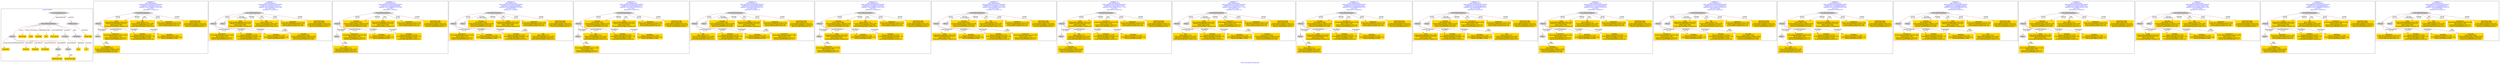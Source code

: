 digraph n0 {
fontcolor="blue"
remincross="true"
label="s26-s-san-francisco-moma.json"
subgraph cluster_0 {
label="1-correct model"
n2[style="filled",color="white",fillcolor="lightgray",label="CulturalHeritageObject1"];
n3[style="filled",color="white",fillcolor="lightgray",label="Person1"];
n4[shape="plaintext",style="filled",fillcolor="gold",label="dimensions"];
n5[shape="plaintext",style="filled",fillcolor="gold",label="credit"];
n6[shape="plaintext",style="filled",fillcolor="gold",label="copyright"];
n7[shape="plaintext",style="filled",fillcolor="gold",label="title"];
n8[shape="plaintext",style="filled",fillcolor="gold",label="accession-id"];
n9[style="filled",color="white",fillcolor="lightgray",label="Concept1"];
n10[style="filled",color="white",fillcolor="lightgray",label="Document1"];
n11[shape="plaintext",style="filled",fillcolor="gold",label="nationality"];
n12[shape="plaintext",style="filled",fillcolor="gold",label="birthYear"];
n13[shape="plaintext",style="filled",fillcolor="gold",label="deathYear"];
n14[shape="plaintext",style="filled",fillcolor="gold",label="artistName"];
n15[style="filled",color="white",fillcolor="lightgray",label="Place1"];
n16[style="filled",color="white",fillcolor="lightgray",label="Place2"];
n17[shape="plaintext",style="filled",fillcolor="gold",label="birthPlaceLabel"];
n18[shape="plaintext",style="filled",fillcolor="gold",label="deathPlaceLabel"];
n19[style="filled",color="white",fillcolor="lightgray",label="EuropeanaAggregation1"];
n20[style="filled",color="white",fillcolor="lightgray",label="WebResource1"];
n21[shape="plaintext",style="filled",fillcolor="gold",label="image-URL"];
n22[shape="plaintext",style="filled",fillcolor="gold",label="type"];
n23[shape="plaintext",style="filled",fillcolor="gold",label="url"];
}
subgraph cluster_1 {
label="candidate 0\nlink coherence:0.8\nnode coherence:0.8181818181818182\nconfidence:0.3902035321547111\nmapping score:0.5069617834455098\ncost:208.0\n-precision:0.5-recall:0.24"
n25[style="filled",color="white",fillcolor="lightgray",label="CulturalHeritageObject1"];
n26[style="filled",color="white",fillcolor="lightgray",label="Person1"];
n27[style="filled",color="white",fillcolor="lightgray",label="Place1"];
n28[shape="plaintext",style="filled",fillcolor="gold",label="credit\n[CulturalHeritageObject,title,0.592]\n[Person,nameOfThePerson,0.314]\n[Place,label,0.094]\n[CulturalHeritageObject,medium,0.0]"];
n29[shape="plaintext",style="filled",fillcolor="gold",label="copyright\n[Place,label,0.869]\n[CulturalHeritageObject,medium,0.054]\n[CulturalHeritageObject,title,0.041]\n[Person,nameOfThePerson,0.036]"];
n30[shape="plaintext",style="filled",fillcolor="gold",label="accession-id\n[CulturalHeritageObject,extent,0.385]\n[Place,label,0.378]\n[CulturalHeritageObject,title,0.12]\n[Person,nameOfThePerson,0.117]"];
n31[shape="plaintext",style="filled",fillcolor="gold",label="title\n[Place,label,0.511]\n[CulturalHeritageObject,title,0.436]\n[Person,nameOfThePerson,0.042]\n[CulturalHeritageObject,extent,0.011]"];
n32[shape="plaintext",style="filled",fillcolor="gold",label="birthYear\n[Person,dateOfDeath,0.676]\n[CulturalHeritageObject,created,0.176]\n[Person,dateOfBirth,0.148]\n[CulturalHeritageObject,extent,0.0]"];
n33[shape="plaintext",style="filled",fillcolor="gold",label="deathYear\n[Person,dateOfDeath,0.769]\n[CulturalHeritageObject,created,0.135]\n[Person,dateOfBirth,0.095]"];
n34[shape="plaintext",style="filled",fillcolor="gold",label="dimensions\n[CulturalHeritageObject,extent,0.781]\n[Person,nameOfThePerson,0.219]\n[CulturalHeritageObject,title,0.0]"];
n35[shape="plaintext",style="filled",fillcolor="gold",label="deathPlaceLabel\n[Place,label,0.98]\n[CulturalHeritageObject,title,0.02]\n[CulturalHeritageObject,created,0.0]\n[Person,nameOfThePerson,0.0]"];
}
subgraph cluster_2 {
label="candidate 1\nlink coherence:0.8\nnode coherence:0.8181818181818182\nconfidence:0.3902035321547111\nmapping score:0.5069617834455098\ncost:208.010002\n-precision:0.5-recall:0.24"
n37[style="filled",color="white",fillcolor="lightgray",label="CulturalHeritageObject1"];
n38[style="filled",color="white",fillcolor="lightgray",label="Person1"];
n39[style="filled",color="white",fillcolor="lightgray",label="Place1"];
n40[shape="plaintext",style="filled",fillcolor="gold",label="credit\n[CulturalHeritageObject,title,0.592]\n[Person,nameOfThePerson,0.314]\n[Place,label,0.094]\n[CulturalHeritageObject,medium,0.0]"];
n41[shape="plaintext",style="filled",fillcolor="gold",label="copyright\n[Place,label,0.869]\n[CulturalHeritageObject,medium,0.054]\n[CulturalHeritageObject,title,0.041]\n[Person,nameOfThePerson,0.036]"];
n42[shape="plaintext",style="filled",fillcolor="gold",label="accession-id\n[CulturalHeritageObject,extent,0.385]\n[Place,label,0.378]\n[CulturalHeritageObject,title,0.12]\n[Person,nameOfThePerson,0.117]"];
n43[shape="plaintext",style="filled",fillcolor="gold",label="title\n[Place,label,0.511]\n[CulturalHeritageObject,title,0.436]\n[Person,nameOfThePerson,0.042]\n[CulturalHeritageObject,extent,0.011]"];
n44[shape="plaintext",style="filled",fillcolor="gold",label="birthYear\n[Person,dateOfDeath,0.676]\n[CulturalHeritageObject,created,0.176]\n[Person,dateOfBirth,0.148]\n[CulturalHeritageObject,extent,0.0]"];
n45[shape="plaintext",style="filled",fillcolor="gold",label="deathYear\n[Person,dateOfDeath,0.769]\n[CulturalHeritageObject,created,0.135]\n[Person,dateOfBirth,0.095]"];
n46[shape="plaintext",style="filled",fillcolor="gold",label="dimensions\n[CulturalHeritageObject,extent,0.781]\n[Person,nameOfThePerson,0.219]\n[CulturalHeritageObject,title,0.0]"];
n47[shape="plaintext",style="filled",fillcolor="gold",label="deathPlaceLabel\n[Place,label,0.98]\n[CulturalHeritageObject,title,0.02]\n[CulturalHeritageObject,created,0.0]\n[Person,nameOfThePerson,0.0]"];
}
subgraph cluster_3 {
label="candidate 10\nlink coherence:0.8\nnode coherence:0.8181818181818182\nconfidence:0.353287610820483\nmapping score:0.4946564763341004\ncost:208.0\n-precision:0.2-recall:0.1"
n49[style="filled",color="white",fillcolor="lightgray",label="CulturalHeritageObject1"];
n50[style="filled",color="white",fillcolor="lightgray",label="Person1"];
n51[style="filled",color="white",fillcolor="lightgray",label="Place1"];
n52[shape="plaintext",style="filled",fillcolor="gold",label="title\n[Place,label,0.511]\n[CulturalHeritageObject,title,0.436]\n[Person,nameOfThePerson,0.042]\n[CulturalHeritageObject,extent,0.011]"];
n53[shape="plaintext",style="filled",fillcolor="gold",label="copyright\n[Place,label,0.869]\n[CulturalHeritageObject,medium,0.054]\n[CulturalHeritageObject,title,0.041]\n[Person,nameOfThePerson,0.036]"];
n54[shape="plaintext",style="filled",fillcolor="gold",label="accession-id\n[CulturalHeritageObject,extent,0.385]\n[Place,label,0.378]\n[CulturalHeritageObject,title,0.12]\n[Person,nameOfThePerson,0.117]"];
n55[shape="plaintext",style="filled",fillcolor="gold",label="credit\n[CulturalHeritageObject,title,0.592]\n[Person,nameOfThePerson,0.314]\n[Place,label,0.094]\n[CulturalHeritageObject,medium,0.0]"];
n56[shape="plaintext",style="filled",fillcolor="gold",label="deathYear\n[Person,dateOfDeath,0.769]\n[CulturalHeritageObject,created,0.135]\n[Person,dateOfBirth,0.095]"];
n57[shape="plaintext",style="filled",fillcolor="gold",label="birthYear\n[Person,dateOfDeath,0.676]\n[CulturalHeritageObject,created,0.176]\n[Person,dateOfBirth,0.148]\n[CulturalHeritageObject,extent,0.0]"];
n58[shape="plaintext",style="filled",fillcolor="gold",label="dimensions\n[CulturalHeritageObject,extent,0.781]\n[Person,nameOfThePerson,0.219]\n[CulturalHeritageObject,title,0.0]"];
n59[shape="plaintext",style="filled",fillcolor="gold",label="deathPlaceLabel\n[Place,label,0.98]\n[CulturalHeritageObject,title,0.02]\n[CulturalHeritageObject,created,0.0]\n[Person,nameOfThePerson,0.0]"];
}
subgraph cluster_4 {
label="candidate 11\nlink coherence:0.8\nnode coherence:0.8181818181818182\nconfidence:0.353287610820483\nmapping score:0.4946564763341004\ncost:208.010002\n-precision:0.2-recall:0.1"
n61[style="filled",color="white",fillcolor="lightgray",label="CulturalHeritageObject1"];
n62[style="filled",color="white",fillcolor="lightgray",label="Person1"];
n63[style="filled",color="white",fillcolor="lightgray",label="Place1"];
n64[shape="plaintext",style="filled",fillcolor="gold",label="title\n[Place,label,0.511]\n[CulturalHeritageObject,title,0.436]\n[Person,nameOfThePerson,0.042]\n[CulturalHeritageObject,extent,0.011]"];
n65[shape="plaintext",style="filled",fillcolor="gold",label="copyright\n[Place,label,0.869]\n[CulturalHeritageObject,medium,0.054]\n[CulturalHeritageObject,title,0.041]\n[Person,nameOfThePerson,0.036]"];
n66[shape="plaintext",style="filled",fillcolor="gold",label="accession-id\n[CulturalHeritageObject,extent,0.385]\n[Place,label,0.378]\n[CulturalHeritageObject,title,0.12]\n[Person,nameOfThePerson,0.117]"];
n67[shape="plaintext",style="filled",fillcolor="gold",label="credit\n[CulturalHeritageObject,title,0.592]\n[Person,nameOfThePerson,0.314]\n[Place,label,0.094]\n[CulturalHeritageObject,medium,0.0]"];
n68[shape="plaintext",style="filled",fillcolor="gold",label="deathYear\n[Person,dateOfDeath,0.769]\n[CulturalHeritageObject,created,0.135]\n[Person,dateOfBirth,0.095]"];
n69[shape="plaintext",style="filled",fillcolor="gold",label="birthYear\n[Person,dateOfDeath,0.676]\n[CulturalHeritageObject,created,0.176]\n[Person,dateOfBirth,0.148]\n[CulturalHeritageObject,extent,0.0]"];
n70[shape="plaintext",style="filled",fillcolor="gold",label="dimensions\n[CulturalHeritageObject,extent,0.781]\n[Person,nameOfThePerson,0.219]\n[CulturalHeritageObject,title,0.0]"];
n71[shape="plaintext",style="filled",fillcolor="gold",label="deathPlaceLabel\n[Place,label,0.98]\n[CulturalHeritageObject,title,0.02]\n[CulturalHeritageObject,created,0.0]\n[Person,nameOfThePerson,0.0]"];
}
subgraph cluster_5 {
label="candidate 12\nlink coherence:0.8\nnode coherence:0.8181818181818182\nconfidence:0.3457067600747829\nmapping score:0.4921295260855337\ncost:208.0\n-precision:0.4-recall:0.19"
n73[style="filled",color="white",fillcolor="lightgray",label="CulturalHeritageObject1"];
n74[style="filled",color="white",fillcolor="lightgray",label="Person1"];
n75[style="filled",color="white",fillcolor="lightgray",label="Place1"];
n76[shape="plaintext",style="filled",fillcolor="gold",label="title\n[Place,label,0.511]\n[CulturalHeritageObject,title,0.436]\n[Person,nameOfThePerson,0.042]\n[CulturalHeritageObject,extent,0.011]"];
n77[shape="plaintext",style="filled",fillcolor="gold",label="copyright\n[Place,label,0.869]\n[CulturalHeritageObject,medium,0.054]\n[CulturalHeritageObject,title,0.041]\n[Person,nameOfThePerson,0.036]"];
n78[shape="plaintext",style="filled",fillcolor="gold",label="accession-id\n[CulturalHeritageObject,extent,0.385]\n[Place,label,0.378]\n[CulturalHeritageObject,title,0.12]\n[Person,nameOfThePerson,0.117]"];
n79[shape="plaintext",style="filled",fillcolor="gold",label="credit\n[CulturalHeritageObject,title,0.592]\n[Person,nameOfThePerson,0.314]\n[Place,label,0.094]\n[CulturalHeritageObject,medium,0.0]"];
n80[shape="plaintext",style="filled",fillcolor="gold",label="birthYear\n[Person,dateOfDeath,0.676]\n[CulturalHeritageObject,created,0.176]\n[Person,dateOfBirth,0.148]\n[CulturalHeritageObject,extent,0.0]"];
n81[shape="plaintext",style="filled",fillcolor="gold",label="deathYear\n[Person,dateOfDeath,0.769]\n[CulturalHeritageObject,created,0.135]\n[Person,dateOfBirth,0.095]"];
n82[shape="plaintext",style="filled",fillcolor="gold",label="dimensions\n[CulturalHeritageObject,extent,0.781]\n[Person,nameOfThePerson,0.219]\n[CulturalHeritageObject,title,0.0]"];
n83[shape="plaintext",style="filled",fillcolor="gold",label="deathPlaceLabel\n[Place,label,0.98]\n[CulturalHeritageObject,title,0.02]\n[CulturalHeritageObject,created,0.0]\n[Person,nameOfThePerson,0.0]"];
}
subgraph cluster_6 {
label="candidate 13\nlink coherence:0.8\nnode coherence:0.8181818181818182\nconfidence:0.3457067600747829\nmapping score:0.4921295260855337\ncost:208.010002\n-precision:0.4-recall:0.19"
n85[style="filled",color="white",fillcolor="lightgray",label="CulturalHeritageObject1"];
n86[style="filled",color="white",fillcolor="lightgray",label="Person1"];
n87[style="filled",color="white",fillcolor="lightgray",label="Place1"];
n88[shape="plaintext",style="filled",fillcolor="gold",label="title\n[Place,label,0.511]\n[CulturalHeritageObject,title,0.436]\n[Person,nameOfThePerson,0.042]\n[CulturalHeritageObject,extent,0.011]"];
n89[shape="plaintext",style="filled",fillcolor="gold",label="copyright\n[Place,label,0.869]\n[CulturalHeritageObject,medium,0.054]\n[CulturalHeritageObject,title,0.041]\n[Person,nameOfThePerson,0.036]"];
n90[shape="plaintext",style="filled",fillcolor="gold",label="accession-id\n[CulturalHeritageObject,extent,0.385]\n[Place,label,0.378]\n[CulturalHeritageObject,title,0.12]\n[Person,nameOfThePerson,0.117]"];
n91[shape="plaintext",style="filled",fillcolor="gold",label="credit\n[CulturalHeritageObject,title,0.592]\n[Person,nameOfThePerson,0.314]\n[Place,label,0.094]\n[CulturalHeritageObject,medium,0.0]"];
n92[shape="plaintext",style="filled",fillcolor="gold",label="birthYear\n[Person,dateOfDeath,0.676]\n[CulturalHeritageObject,created,0.176]\n[Person,dateOfBirth,0.148]\n[CulturalHeritageObject,extent,0.0]"];
n93[shape="plaintext",style="filled",fillcolor="gold",label="deathYear\n[Person,dateOfDeath,0.769]\n[CulturalHeritageObject,created,0.135]\n[Person,dateOfBirth,0.095]"];
n94[shape="plaintext",style="filled",fillcolor="gold",label="dimensions\n[CulturalHeritageObject,extent,0.781]\n[Person,nameOfThePerson,0.219]\n[CulturalHeritageObject,title,0.0]"];
n95[shape="plaintext",style="filled",fillcolor="gold",label="deathPlaceLabel\n[Place,label,0.98]\n[CulturalHeritageObject,title,0.02]\n[CulturalHeritageObject,created,0.0]\n[Person,nameOfThePerson,0.0]"];
}
subgraph cluster_7 {
label="candidate 14\nlink coherence:0.8\nnode coherence:0.8181818181818182\nconfidence:0.34185995111475453\nmapping score:0.4908472564321909\ncost:208.0\n-precision:0.3-recall:0.14"
n97[style="filled",color="white",fillcolor="lightgray",label="CulturalHeritageObject1"];
n98[style="filled",color="white",fillcolor="lightgray",label="Person1"];
n99[style="filled",color="white",fillcolor="lightgray",label="Place1"];
n100[shape="plaintext",style="filled",fillcolor="gold",label="credit\n[CulturalHeritageObject,title,0.592]\n[Person,nameOfThePerson,0.314]\n[Place,label,0.094]\n[CulturalHeritageObject,medium,0.0]"];
n101[shape="plaintext",style="filled",fillcolor="gold",label="copyright\n[Place,label,0.869]\n[CulturalHeritageObject,medium,0.054]\n[CulturalHeritageObject,title,0.041]\n[Person,nameOfThePerson,0.036]"];
n102[shape="plaintext",style="filled",fillcolor="gold",label="accession-id\n[CulturalHeritageObject,extent,0.385]\n[Place,label,0.378]\n[CulturalHeritageObject,title,0.12]\n[Person,nameOfThePerson,0.117]"];
n103[shape="plaintext",style="filled",fillcolor="gold",label="title\n[Place,label,0.511]\n[CulturalHeritageObject,title,0.436]\n[Person,nameOfThePerson,0.042]\n[CulturalHeritageObject,extent,0.011]"];
n104[shape="plaintext",style="filled",fillcolor="gold",label="deathYear\n[Person,dateOfDeath,0.769]\n[CulturalHeritageObject,created,0.135]\n[Person,dateOfBirth,0.095]"];
n105[shape="plaintext",style="filled",fillcolor="gold",label="birthYear\n[Person,dateOfDeath,0.676]\n[CulturalHeritageObject,created,0.176]\n[Person,dateOfBirth,0.148]\n[CulturalHeritageObject,extent,0.0]"];
n106[shape="plaintext",style="filled",fillcolor="gold",label="dimensions\n[CulturalHeritageObject,extent,0.781]\n[Person,nameOfThePerson,0.219]\n[CulturalHeritageObject,title,0.0]"];
n107[shape="plaintext",style="filled",fillcolor="gold",label="deathPlaceLabel\n[Place,label,0.98]\n[CulturalHeritageObject,title,0.02]\n[CulturalHeritageObject,created,0.0]\n[Person,nameOfThePerson,0.0]"];
}
subgraph cluster_8 {
label="candidate 15\nlink coherence:0.8\nnode coherence:0.8181818181818182\nconfidence:0.34185995111475453\nmapping score:0.4908472564321909\ncost:208.010002\n-precision:0.3-recall:0.14"
n109[style="filled",color="white",fillcolor="lightgray",label="CulturalHeritageObject1"];
n110[style="filled",color="white",fillcolor="lightgray",label="Person1"];
n111[style="filled",color="white",fillcolor="lightgray",label="Place1"];
n112[shape="plaintext",style="filled",fillcolor="gold",label="credit\n[CulturalHeritageObject,title,0.592]\n[Person,nameOfThePerson,0.314]\n[Place,label,0.094]\n[CulturalHeritageObject,medium,0.0]"];
n113[shape="plaintext",style="filled",fillcolor="gold",label="copyright\n[Place,label,0.869]\n[CulturalHeritageObject,medium,0.054]\n[CulturalHeritageObject,title,0.041]\n[Person,nameOfThePerson,0.036]"];
n114[shape="plaintext",style="filled",fillcolor="gold",label="accession-id\n[CulturalHeritageObject,extent,0.385]\n[Place,label,0.378]\n[CulturalHeritageObject,title,0.12]\n[Person,nameOfThePerson,0.117]"];
n115[shape="plaintext",style="filled",fillcolor="gold",label="title\n[Place,label,0.511]\n[CulturalHeritageObject,title,0.436]\n[Person,nameOfThePerson,0.042]\n[CulturalHeritageObject,extent,0.011]"];
n116[shape="plaintext",style="filled",fillcolor="gold",label="deathYear\n[Person,dateOfDeath,0.769]\n[CulturalHeritageObject,created,0.135]\n[Person,dateOfBirth,0.095]"];
n117[shape="plaintext",style="filled",fillcolor="gold",label="birthYear\n[Person,dateOfDeath,0.676]\n[CulturalHeritageObject,created,0.176]\n[Person,dateOfBirth,0.148]\n[CulturalHeritageObject,extent,0.0]"];
n118[shape="plaintext",style="filled",fillcolor="gold",label="dimensions\n[CulturalHeritageObject,extent,0.781]\n[Person,nameOfThePerson,0.219]\n[CulturalHeritageObject,title,0.0]"];
n119[shape="plaintext",style="filled",fillcolor="gold",label="deathPlaceLabel\n[Place,label,0.98]\n[CulturalHeritageObject,title,0.02]\n[CulturalHeritageObject,created,0.0]\n[Person,nameOfThePerson,0.0]"];
}
subgraph cluster_9 {
label="candidate 16\nlink coherence:0.8\nnode coherence:0.8181818181818182\nconfidence:0.3413423661713291\nmapping score:0.4906747281177158\ncost:208.0\n-precision:0.4-recall:0.19"
n121[style="filled",color="white",fillcolor="lightgray",label="CulturalHeritageObject1"];
n122[style="filled",color="white",fillcolor="lightgray",label="Person1"];
n123[style="filled",color="white",fillcolor="lightgray",label="Place1"];
n124[shape="plaintext",style="filled",fillcolor="gold",label="title\n[Place,label,0.511]\n[CulturalHeritageObject,title,0.436]\n[Person,nameOfThePerson,0.042]\n[CulturalHeritageObject,extent,0.011]"];
n125[shape="plaintext",style="filled",fillcolor="gold",label="credit\n[CulturalHeritageObject,title,0.592]\n[Person,nameOfThePerson,0.314]\n[Place,label,0.094]\n[CulturalHeritageObject,medium,0.0]"];
n126[shape="plaintext",style="filled",fillcolor="gold",label="copyright\n[Place,label,0.869]\n[CulturalHeritageObject,medium,0.054]\n[CulturalHeritageObject,title,0.041]\n[Person,nameOfThePerson,0.036]"];
n127[shape="plaintext",style="filled",fillcolor="gold",label="accession-id\n[CulturalHeritageObject,extent,0.385]\n[Place,label,0.378]\n[CulturalHeritageObject,title,0.12]\n[Person,nameOfThePerson,0.117]"];
n128[shape="plaintext",style="filled",fillcolor="gold",label="birthYear\n[Person,dateOfDeath,0.676]\n[CulturalHeritageObject,created,0.176]\n[Person,dateOfBirth,0.148]\n[CulturalHeritageObject,extent,0.0]"];
n129[shape="plaintext",style="filled",fillcolor="gold",label="deathYear\n[Person,dateOfDeath,0.769]\n[CulturalHeritageObject,created,0.135]\n[Person,dateOfBirth,0.095]"];
n130[shape="plaintext",style="filled",fillcolor="gold",label="dimensions\n[CulturalHeritageObject,extent,0.781]\n[Person,nameOfThePerson,0.219]\n[CulturalHeritageObject,title,0.0]"];
n131[shape="plaintext",style="filled",fillcolor="gold",label="deathPlaceLabel\n[Place,label,0.98]\n[CulturalHeritageObject,title,0.02]\n[CulturalHeritageObject,created,0.0]\n[Person,nameOfThePerson,0.0]"];
}
subgraph cluster_10 {
label="candidate 17\nlink coherence:0.8\nnode coherence:0.8181818181818182\nconfidence:0.3413423661713291\nmapping score:0.4906747281177158\ncost:208.010002\n-precision:0.4-recall:0.19"
n133[style="filled",color="white",fillcolor="lightgray",label="CulturalHeritageObject1"];
n134[style="filled",color="white",fillcolor="lightgray",label="Person1"];
n135[style="filled",color="white",fillcolor="lightgray",label="Place1"];
n136[shape="plaintext",style="filled",fillcolor="gold",label="title\n[Place,label,0.511]\n[CulturalHeritageObject,title,0.436]\n[Person,nameOfThePerson,0.042]\n[CulturalHeritageObject,extent,0.011]"];
n137[shape="plaintext",style="filled",fillcolor="gold",label="credit\n[CulturalHeritageObject,title,0.592]\n[Person,nameOfThePerson,0.314]\n[Place,label,0.094]\n[CulturalHeritageObject,medium,0.0]"];
n138[shape="plaintext",style="filled",fillcolor="gold",label="copyright\n[Place,label,0.869]\n[CulturalHeritageObject,medium,0.054]\n[CulturalHeritageObject,title,0.041]\n[Person,nameOfThePerson,0.036]"];
n139[shape="plaintext",style="filled",fillcolor="gold",label="accession-id\n[CulturalHeritageObject,extent,0.385]\n[Place,label,0.378]\n[CulturalHeritageObject,title,0.12]\n[Person,nameOfThePerson,0.117]"];
n140[shape="plaintext",style="filled",fillcolor="gold",label="birthYear\n[Person,dateOfDeath,0.676]\n[CulturalHeritageObject,created,0.176]\n[Person,dateOfBirth,0.148]\n[CulturalHeritageObject,extent,0.0]"];
n141[shape="plaintext",style="filled",fillcolor="gold",label="deathYear\n[Person,dateOfDeath,0.769]\n[CulturalHeritageObject,created,0.135]\n[Person,dateOfBirth,0.095]"];
n142[shape="plaintext",style="filled",fillcolor="gold",label="dimensions\n[CulturalHeritageObject,extent,0.781]\n[Person,nameOfThePerson,0.219]\n[CulturalHeritageObject,title,0.0]"];
n143[shape="plaintext",style="filled",fillcolor="gold",label="deathPlaceLabel\n[Place,label,0.98]\n[CulturalHeritageObject,title,0.02]\n[CulturalHeritageObject,created,0.0]\n[Person,nameOfThePerson,0.0]"];
}
subgraph cluster_11 {
label="candidate 18\nlink coherence:0.8\nnode coherence:0.8181818181818182\nconfidence:0.3372422076511203\nmapping score:0.4893080086109795\ncost:208.0\n-precision:0.4-recall:0.19"
n145[style="filled",color="white",fillcolor="lightgray",label="CulturalHeritageObject1"];
n146[style="filled",color="white",fillcolor="lightgray",label="Person1"];
n147[style="filled",color="white",fillcolor="lightgray",label="Place1"];
n148[shape="plaintext",style="filled",fillcolor="gold",label="title\n[Place,label,0.511]\n[CulturalHeritageObject,title,0.436]\n[Person,nameOfThePerson,0.042]\n[CulturalHeritageObject,extent,0.011]"];
n149[shape="plaintext",style="filled",fillcolor="gold",label="credit\n[CulturalHeritageObject,title,0.592]\n[Person,nameOfThePerson,0.314]\n[Place,label,0.094]\n[CulturalHeritageObject,medium,0.0]"];
n150[shape="plaintext",style="filled",fillcolor="gold",label="copyright\n[Place,label,0.869]\n[CulturalHeritageObject,medium,0.054]\n[CulturalHeritageObject,title,0.041]\n[Person,nameOfThePerson,0.036]"];
n151[shape="plaintext",style="filled",fillcolor="gold",label="accession-id\n[CulturalHeritageObject,extent,0.385]\n[Place,label,0.378]\n[CulturalHeritageObject,title,0.12]\n[Person,nameOfThePerson,0.117]"];
n152[shape="plaintext",style="filled",fillcolor="gold",label="birthYear\n[Person,dateOfDeath,0.676]\n[CulturalHeritageObject,created,0.176]\n[Person,dateOfBirth,0.148]\n[CulturalHeritageObject,extent,0.0]"];
n153[shape="plaintext",style="filled",fillcolor="gold",label="deathYear\n[Person,dateOfDeath,0.769]\n[CulturalHeritageObject,created,0.135]\n[Person,dateOfBirth,0.095]"];
n154[shape="plaintext",style="filled",fillcolor="gold",label="dimensions\n[CulturalHeritageObject,extent,0.781]\n[Person,nameOfThePerson,0.219]\n[CulturalHeritageObject,title,0.0]"];
n155[shape="plaintext",style="filled",fillcolor="gold",label="deathPlaceLabel\n[Place,label,0.98]\n[CulturalHeritageObject,title,0.02]\n[CulturalHeritageObject,created,0.0]\n[Person,nameOfThePerson,0.0]"];
}
subgraph cluster_12 {
label="candidate 19\nlink coherence:0.8\nnode coherence:0.8181818181818182\nconfidence:0.3372422076511203\nmapping score:0.4893080086109795\ncost:208.010002\n-precision:0.4-recall:0.19"
n157[style="filled",color="white",fillcolor="lightgray",label="CulturalHeritageObject1"];
n158[style="filled",color="white",fillcolor="lightgray",label="Person1"];
n159[style="filled",color="white",fillcolor="lightgray",label="Place1"];
n160[shape="plaintext",style="filled",fillcolor="gold",label="title\n[Place,label,0.511]\n[CulturalHeritageObject,title,0.436]\n[Person,nameOfThePerson,0.042]\n[CulturalHeritageObject,extent,0.011]"];
n161[shape="plaintext",style="filled",fillcolor="gold",label="credit\n[CulturalHeritageObject,title,0.592]\n[Person,nameOfThePerson,0.314]\n[Place,label,0.094]\n[CulturalHeritageObject,medium,0.0]"];
n162[shape="plaintext",style="filled",fillcolor="gold",label="copyright\n[Place,label,0.869]\n[CulturalHeritageObject,medium,0.054]\n[CulturalHeritageObject,title,0.041]\n[Person,nameOfThePerson,0.036]"];
n163[shape="plaintext",style="filled",fillcolor="gold",label="accession-id\n[CulturalHeritageObject,extent,0.385]\n[Place,label,0.378]\n[CulturalHeritageObject,title,0.12]\n[Person,nameOfThePerson,0.117]"];
n164[shape="plaintext",style="filled",fillcolor="gold",label="birthYear\n[Person,dateOfDeath,0.676]\n[CulturalHeritageObject,created,0.176]\n[Person,dateOfBirth,0.148]\n[CulturalHeritageObject,extent,0.0]"];
n165[shape="plaintext",style="filled",fillcolor="gold",label="deathYear\n[Person,dateOfDeath,0.769]\n[CulturalHeritageObject,created,0.135]\n[Person,dateOfBirth,0.095]"];
n166[shape="plaintext",style="filled",fillcolor="gold",label="dimensions\n[CulturalHeritageObject,extent,0.781]\n[Person,nameOfThePerson,0.219]\n[CulturalHeritageObject,title,0.0]"];
n167[shape="plaintext",style="filled",fillcolor="gold",label="deathPlaceLabel\n[Place,label,0.98]\n[CulturalHeritageObject,title,0.02]\n[CulturalHeritageObject,created,0.0]\n[Person,nameOfThePerson,0.0]"];
}
subgraph cluster_13 {
label="candidate 2\nlink coherence:0.8\nnode coherence:0.8181818181818182\nconfidence:0.37187224626768733\nmapping score:0.5008513548165019\ncost:208.0\n-precision:0.3-recall:0.14"
n169[style="filled",color="white",fillcolor="lightgray",label="CulturalHeritageObject1"];
n170[style="filled",color="white",fillcolor="lightgray",label="Person1"];
n171[style="filled",color="white",fillcolor="lightgray",label="Place1"];
n172[shape="plaintext",style="filled",fillcolor="gold",label="credit\n[CulturalHeritageObject,title,0.592]\n[Person,nameOfThePerson,0.314]\n[Place,label,0.094]\n[CulturalHeritageObject,medium,0.0]"];
n173[shape="plaintext",style="filled",fillcolor="gold",label="copyright\n[Place,label,0.869]\n[CulturalHeritageObject,medium,0.054]\n[CulturalHeritageObject,title,0.041]\n[Person,nameOfThePerson,0.036]"];
n174[shape="plaintext",style="filled",fillcolor="gold",label="accession-id\n[CulturalHeritageObject,extent,0.385]\n[Place,label,0.378]\n[CulturalHeritageObject,title,0.12]\n[Person,nameOfThePerson,0.117]"];
n175[shape="plaintext",style="filled",fillcolor="gold",label="title\n[Place,label,0.511]\n[CulturalHeritageObject,title,0.436]\n[Person,nameOfThePerson,0.042]\n[CulturalHeritageObject,extent,0.011]"];
n176[shape="plaintext",style="filled",fillcolor="gold",label="deathYear\n[Person,dateOfDeath,0.769]\n[CulturalHeritageObject,created,0.135]\n[Person,dateOfBirth,0.095]"];
n177[shape="plaintext",style="filled",fillcolor="gold",label="birthYear\n[Person,dateOfDeath,0.676]\n[CulturalHeritageObject,created,0.176]\n[Person,dateOfBirth,0.148]\n[CulturalHeritageObject,extent,0.0]"];
n178[shape="plaintext",style="filled",fillcolor="gold",label="dimensions\n[CulturalHeritageObject,extent,0.781]\n[Person,nameOfThePerson,0.219]\n[CulturalHeritageObject,title,0.0]"];
n179[shape="plaintext",style="filled",fillcolor="gold",label="deathPlaceLabel\n[Place,label,0.98]\n[CulturalHeritageObject,title,0.02]\n[CulturalHeritageObject,created,0.0]\n[Person,nameOfThePerson,0.0]"];
}
subgraph cluster_14 {
label="candidate 3\nlink coherence:0.8\nnode coherence:0.8181818181818182\nconfidence:0.37187224626768733\nmapping score:0.5008513548165019\ncost:208.010002\n-precision:0.3-recall:0.14"
n181[style="filled",color="white",fillcolor="lightgray",label="CulturalHeritageObject1"];
n182[style="filled",color="white",fillcolor="lightgray",label="Person1"];
n183[style="filled",color="white",fillcolor="lightgray",label="Place1"];
n184[shape="plaintext",style="filled",fillcolor="gold",label="credit\n[CulturalHeritageObject,title,0.592]\n[Person,nameOfThePerson,0.314]\n[Place,label,0.094]\n[CulturalHeritageObject,medium,0.0]"];
n185[shape="plaintext",style="filled",fillcolor="gold",label="copyright\n[Place,label,0.869]\n[CulturalHeritageObject,medium,0.054]\n[CulturalHeritageObject,title,0.041]\n[Person,nameOfThePerson,0.036]"];
n186[shape="plaintext",style="filled",fillcolor="gold",label="accession-id\n[CulturalHeritageObject,extent,0.385]\n[Place,label,0.378]\n[CulturalHeritageObject,title,0.12]\n[Person,nameOfThePerson,0.117]"];
n187[shape="plaintext",style="filled",fillcolor="gold",label="title\n[Place,label,0.511]\n[CulturalHeritageObject,title,0.436]\n[Person,nameOfThePerson,0.042]\n[CulturalHeritageObject,extent,0.011]"];
n188[shape="plaintext",style="filled",fillcolor="gold",label="deathYear\n[Person,dateOfDeath,0.769]\n[CulturalHeritageObject,created,0.135]\n[Person,dateOfBirth,0.095]"];
n189[shape="plaintext",style="filled",fillcolor="gold",label="birthYear\n[Person,dateOfDeath,0.676]\n[CulturalHeritageObject,created,0.176]\n[Person,dateOfBirth,0.148]\n[CulturalHeritageObject,extent,0.0]"];
n190[shape="plaintext",style="filled",fillcolor="gold",label="dimensions\n[CulturalHeritageObject,extent,0.781]\n[Person,nameOfThePerson,0.219]\n[CulturalHeritageObject,title,0.0]"];
n191[shape="plaintext",style="filled",fillcolor="gold",label="deathPlaceLabel\n[Place,label,0.98]\n[CulturalHeritageObject,title,0.02]\n[CulturalHeritageObject,created,0.0]\n[Person,nameOfThePerson,0.0]"];
}
subgraph cluster_15 {
label="candidate 4\nlink coherence:0.8\nnode coherence:0.8181818181818182\nconfidence:0.37161889670750675\nmapping score:0.5007669049631084\ncost:208.0\n-precision:0.4-recall:0.19"
n193[style="filled",color="white",fillcolor="lightgray",label="CulturalHeritageObject1"];
n194[style="filled",color="white",fillcolor="lightgray",label="Person1"];
n195[style="filled",color="white",fillcolor="lightgray",label="Place1"];
n196[shape="plaintext",style="filled",fillcolor="gold",label="title\n[Place,label,0.511]\n[CulturalHeritageObject,title,0.436]\n[Person,nameOfThePerson,0.042]\n[CulturalHeritageObject,extent,0.011]"];
n197[shape="plaintext",style="filled",fillcolor="gold",label="copyright\n[Place,label,0.869]\n[CulturalHeritageObject,medium,0.054]\n[CulturalHeritageObject,title,0.041]\n[Person,nameOfThePerson,0.036]"];
n198[shape="plaintext",style="filled",fillcolor="gold",label="accession-id\n[CulturalHeritageObject,extent,0.385]\n[Place,label,0.378]\n[CulturalHeritageObject,title,0.12]\n[Person,nameOfThePerson,0.117]"];
n199[shape="plaintext",style="filled",fillcolor="gold",label="credit\n[CulturalHeritageObject,title,0.592]\n[Person,nameOfThePerson,0.314]\n[Place,label,0.094]\n[CulturalHeritageObject,medium,0.0]"];
n200[shape="plaintext",style="filled",fillcolor="gold",label="birthYear\n[Person,dateOfDeath,0.676]\n[CulturalHeritageObject,created,0.176]\n[Person,dateOfBirth,0.148]\n[CulturalHeritageObject,extent,0.0]"];
n201[shape="plaintext",style="filled",fillcolor="gold",label="deathYear\n[Person,dateOfDeath,0.769]\n[CulturalHeritageObject,created,0.135]\n[Person,dateOfBirth,0.095]"];
n202[shape="plaintext",style="filled",fillcolor="gold",label="dimensions\n[CulturalHeritageObject,extent,0.781]\n[Person,nameOfThePerson,0.219]\n[CulturalHeritageObject,title,0.0]"];
n203[shape="plaintext",style="filled",fillcolor="gold",label="deathPlaceLabel\n[Place,label,0.98]\n[CulturalHeritageObject,title,0.02]\n[CulturalHeritageObject,created,0.0]\n[Person,nameOfThePerson,0.0]"];
}
subgraph cluster_16 {
label="candidate 5\nlink coherence:0.8\nnode coherence:0.8181818181818182\nconfidence:0.37161889670750675\nmapping score:0.5007669049631084\ncost:208.010002\n-precision:0.4-recall:0.19"
n205[style="filled",color="white",fillcolor="lightgray",label="CulturalHeritageObject1"];
n206[style="filled",color="white",fillcolor="lightgray",label="Person1"];
n207[style="filled",color="white",fillcolor="lightgray",label="Place1"];
n208[shape="plaintext",style="filled",fillcolor="gold",label="title\n[Place,label,0.511]\n[CulturalHeritageObject,title,0.436]\n[Person,nameOfThePerson,0.042]\n[CulturalHeritageObject,extent,0.011]"];
n209[shape="plaintext",style="filled",fillcolor="gold",label="copyright\n[Place,label,0.869]\n[CulturalHeritageObject,medium,0.054]\n[CulturalHeritageObject,title,0.041]\n[Person,nameOfThePerson,0.036]"];
n210[shape="plaintext",style="filled",fillcolor="gold",label="accession-id\n[CulturalHeritageObject,extent,0.385]\n[Place,label,0.378]\n[CulturalHeritageObject,title,0.12]\n[Person,nameOfThePerson,0.117]"];
n211[shape="plaintext",style="filled",fillcolor="gold",label="credit\n[CulturalHeritageObject,title,0.592]\n[Person,nameOfThePerson,0.314]\n[Place,label,0.094]\n[CulturalHeritageObject,medium,0.0]"];
n212[shape="plaintext",style="filled",fillcolor="gold",label="birthYear\n[Person,dateOfDeath,0.676]\n[CulturalHeritageObject,created,0.176]\n[Person,dateOfBirth,0.148]\n[CulturalHeritageObject,extent,0.0]"];
n213[shape="plaintext",style="filled",fillcolor="gold",label="deathYear\n[Person,dateOfDeath,0.769]\n[CulturalHeritageObject,created,0.135]\n[Person,dateOfBirth,0.095]"];
n214[shape="plaintext",style="filled",fillcolor="gold",label="dimensions\n[CulturalHeritageObject,extent,0.781]\n[Person,nameOfThePerson,0.219]\n[CulturalHeritageObject,title,0.0]"];
n215[shape="plaintext",style="filled",fillcolor="gold",label="deathPlaceLabel\n[Place,label,0.98]\n[CulturalHeritageObject,title,0.02]\n[CulturalHeritageObject,created,0.0]\n[Person,nameOfThePerson,0.0]"];
}
subgraph cluster_17 {
label="candidate 6\nlink coherence:0.8\nnode coherence:0.8181818181818182\nconfidence:0.3601912370017784\nmapping score:0.4969576850611989\ncost:208.0\n-precision:0.5-recall:0.24"
n217[style="filled",color="white",fillcolor="lightgray",label="CulturalHeritageObject1"];
n218[style="filled",color="white",fillcolor="lightgray",label="Person1"];
n219[style="filled",color="white",fillcolor="lightgray",label="Place1"];
n220[shape="plaintext",style="filled",fillcolor="gold",label="credit\n[CulturalHeritageObject,title,0.592]\n[Person,nameOfThePerson,0.314]\n[Place,label,0.094]\n[CulturalHeritageObject,medium,0.0]"];
n221[shape="plaintext",style="filled",fillcolor="gold",label="copyright\n[Place,label,0.869]\n[CulturalHeritageObject,medium,0.054]\n[CulturalHeritageObject,title,0.041]\n[Person,nameOfThePerson,0.036]"];
n222[shape="plaintext",style="filled",fillcolor="gold",label="accession-id\n[CulturalHeritageObject,extent,0.385]\n[Place,label,0.378]\n[CulturalHeritageObject,title,0.12]\n[Person,nameOfThePerson,0.117]"];
n223[shape="plaintext",style="filled",fillcolor="gold",label="title\n[Place,label,0.511]\n[CulturalHeritageObject,title,0.436]\n[Person,nameOfThePerson,0.042]\n[CulturalHeritageObject,extent,0.011]"];
n224[shape="plaintext",style="filled",fillcolor="gold",label="birthYear\n[Person,dateOfDeath,0.676]\n[CulturalHeritageObject,created,0.176]\n[Person,dateOfBirth,0.148]\n[CulturalHeritageObject,extent,0.0]"];
n225[shape="plaintext",style="filled",fillcolor="gold",label="deathYear\n[Person,dateOfDeath,0.769]\n[CulturalHeritageObject,created,0.135]\n[Person,dateOfBirth,0.095]"];
n226[shape="plaintext",style="filled",fillcolor="gold",label="dimensions\n[CulturalHeritageObject,extent,0.781]\n[Person,nameOfThePerson,0.219]\n[CulturalHeritageObject,title,0.0]"];
n227[shape="plaintext",style="filled",fillcolor="gold",label="deathPlaceLabel\n[Place,label,0.98]\n[CulturalHeritageObject,title,0.02]\n[CulturalHeritageObject,created,0.0]\n[Person,nameOfThePerson,0.0]"];
}
subgraph cluster_18 {
label="candidate 7\nlink coherence:0.8\nnode coherence:0.8181818181818182\nconfidence:0.3601912370017784\nmapping score:0.4969576850611989\ncost:208.010002\n-precision:0.5-recall:0.24"
n229[style="filled",color="white",fillcolor="lightgray",label="CulturalHeritageObject1"];
n230[style="filled",color="white",fillcolor="lightgray",label="Person1"];
n231[style="filled",color="white",fillcolor="lightgray",label="Place1"];
n232[shape="plaintext",style="filled",fillcolor="gold",label="credit\n[CulturalHeritageObject,title,0.592]\n[Person,nameOfThePerson,0.314]\n[Place,label,0.094]\n[CulturalHeritageObject,medium,0.0]"];
n233[shape="plaintext",style="filled",fillcolor="gold",label="copyright\n[Place,label,0.869]\n[CulturalHeritageObject,medium,0.054]\n[CulturalHeritageObject,title,0.041]\n[Person,nameOfThePerson,0.036]"];
n234[shape="plaintext",style="filled",fillcolor="gold",label="accession-id\n[CulturalHeritageObject,extent,0.385]\n[Place,label,0.378]\n[CulturalHeritageObject,title,0.12]\n[Person,nameOfThePerson,0.117]"];
n235[shape="plaintext",style="filled",fillcolor="gold",label="title\n[Place,label,0.511]\n[CulturalHeritageObject,title,0.436]\n[Person,nameOfThePerson,0.042]\n[CulturalHeritageObject,extent,0.011]"];
n236[shape="plaintext",style="filled",fillcolor="gold",label="birthYear\n[Person,dateOfDeath,0.676]\n[CulturalHeritageObject,created,0.176]\n[Person,dateOfBirth,0.148]\n[CulturalHeritageObject,extent,0.0]"];
n237[shape="plaintext",style="filled",fillcolor="gold",label="deathYear\n[Person,dateOfDeath,0.769]\n[CulturalHeritageObject,created,0.135]\n[Person,dateOfBirth,0.095]"];
n238[shape="plaintext",style="filled",fillcolor="gold",label="dimensions\n[CulturalHeritageObject,extent,0.781]\n[Person,nameOfThePerson,0.219]\n[CulturalHeritageObject,title,0.0]"];
n239[shape="plaintext",style="filled",fillcolor="gold",label="deathPlaceLabel\n[Place,label,0.98]\n[CulturalHeritageObject,title,0.02]\n[CulturalHeritageObject,created,0.0]\n[Person,nameOfThePerson,0.0]"];
}
subgraph cluster_19 {
label="candidate 8\nlink coherence:0.8\nnode coherence:0.8181818181818182\nconfidence:0.3533763496263131\nmapping score:0.49468605593604376\ncost:208.0\n-precision:0.4-recall:0.19"
n241[style="filled",color="white",fillcolor="lightgray",label="CulturalHeritageObject1"];
n242[style="filled",color="white",fillcolor="lightgray",label="Person1"];
n243[style="filled",color="white",fillcolor="lightgray",label="Place1"];
n244[shape="plaintext",style="filled",fillcolor="gold",label="credit\n[CulturalHeritageObject,title,0.592]\n[Person,nameOfThePerson,0.314]\n[Place,label,0.094]\n[CulturalHeritageObject,medium,0.0]"];
n245[shape="plaintext",style="filled",fillcolor="gold",label="dimensions\n[CulturalHeritageObject,extent,0.781]\n[Person,nameOfThePerson,0.219]\n[CulturalHeritageObject,title,0.0]"];
n246[shape="plaintext",style="filled",fillcolor="gold",label="copyright\n[Place,label,0.869]\n[CulturalHeritageObject,medium,0.054]\n[CulturalHeritageObject,title,0.041]\n[Person,nameOfThePerson,0.036]"];
n247[shape="plaintext",style="filled",fillcolor="gold",label="title\n[Place,label,0.511]\n[CulturalHeritageObject,title,0.436]\n[Person,nameOfThePerson,0.042]\n[CulturalHeritageObject,extent,0.011]"];
n248[shape="plaintext",style="filled",fillcolor="gold",label="birthYear\n[Person,dateOfDeath,0.676]\n[CulturalHeritageObject,created,0.176]\n[Person,dateOfBirth,0.148]\n[CulturalHeritageObject,extent,0.0]"];
n249[shape="plaintext",style="filled",fillcolor="gold",label="deathYear\n[Person,dateOfDeath,0.769]\n[CulturalHeritageObject,created,0.135]\n[Person,dateOfBirth,0.095]"];
n250[shape="plaintext",style="filled",fillcolor="gold",label="accession-id\n[CulturalHeritageObject,extent,0.385]\n[Place,label,0.378]\n[CulturalHeritageObject,title,0.12]\n[Person,nameOfThePerson,0.117]"];
n251[shape="plaintext",style="filled",fillcolor="gold",label="deathPlaceLabel\n[Place,label,0.98]\n[CulturalHeritageObject,title,0.02]\n[CulturalHeritageObject,created,0.0]\n[Person,nameOfThePerson,0.0]"];
}
subgraph cluster_20 {
label="candidate 9\nlink coherence:0.8\nnode coherence:0.8181818181818182\nconfidence:0.3533763496263131\nmapping score:0.49468605593604376\ncost:208.010002\n-precision:0.4-recall:0.19"
n253[style="filled",color="white",fillcolor="lightgray",label="CulturalHeritageObject1"];
n254[style="filled",color="white",fillcolor="lightgray",label="Person1"];
n255[style="filled",color="white",fillcolor="lightgray",label="Place1"];
n256[shape="plaintext",style="filled",fillcolor="gold",label="credit\n[CulturalHeritageObject,title,0.592]\n[Person,nameOfThePerson,0.314]\n[Place,label,0.094]\n[CulturalHeritageObject,medium,0.0]"];
n257[shape="plaintext",style="filled",fillcolor="gold",label="dimensions\n[CulturalHeritageObject,extent,0.781]\n[Person,nameOfThePerson,0.219]\n[CulturalHeritageObject,title,0.0]"];
n258[shape="plaintext",style="filled",fillcolor="gold",label="copyright\n[Place,label,0.869]\n[CulturalHeritageObject,medium,0.054]\n[CulturalHeritageObject,title,0.041]\n[Person,nameOfThePerson,0.036]"];
n259[shape="plaintext",style="filled",fillcolor="gold",label="title\n[Place,label,0.511]\n[CulturalHeritageObject,title,0.436]\n[Person,nameOfThePerson,0.042]\n[CulturalHeritageObject,extent,0.011]"];
n260[shape="plaintext",style="filled",fillcolor="gold",label="birthYear\n[Person,dateOfDeath,0.676]\n[CulturalHeritageObject,created,0.176]\n[Person,dateOfBirth,0.148]\n[CulturalHeritageObject,extent,0.0]"];
n261[shape="plaintext",style="filled",fillcolor="gold",label="deathYear\n[Person,dateOfDeath,0.769]\n[CulturalHeritageObject,created,0.135]\n[Person,dateOfBirth,0.095]"];
n262[shape="plaintext",style="filled",fillcolor="gold",label="accession-id\n[CulturalHeritageObject,extent,0.385]\n[Place,label,0.378]\n[CulturalHeritageObject,title,0.12]\n[Person,nameOfThePerson,0.117]"];
n263[shape="plaintext",style="filled",fillcolor="gold",label="deathPlaceLabel\n[Place,label,0.98]\n[CulturalHeritageObject,title,0.02]\n[CulturalHeritageObject,created,0.0]\n[Person,nameOfThePerson,0.0]"];
}
n2 -> n3[color="brown",fontcolor="black",label="creator"]
n2 -> n4[color="brown",fontcolor="black",label="extent"]
n2 -> n5[color="brown",fontcolor="black",label="provenance"]
n2 -> n6[color="brown",fontcolor="black",label="rightsHolder"]
n2 -> n7[color="brown",fontcolor="black",label="title"]
n2 -> n8[color="brown",fontcolor="black",label="accessionNumber"]
n2 -> n9[color="brown",fontcolor="black",label="hasType"]
n2 -> n10[color="brown",fontcolor="black",label="page"]
n3 -> n11[color="brown",fontcolor="black",label="countryAssociatedWithThePerson"]
n3 -> n12[color="brown",fontcolor="black",label="dateOfBirth"]
n3 -> n13[color="brown",fontcolor="black",label="dateOfDeath"]
n3 -> n14[color="brown",fontcolor="black",label="nameOfThePerson"]
n3 -> n15[color="brown",fontcolor="black",label="placeOfBirth"]
n3 -> n16[color="brown",fontcolor="black",label="placeOfDeath"]
n15 -> n17[color="brown",fontcolor="black",label="label"]
n16 -> n18[color="brown",fontcolor="black",label="label"]
n19 -> n2[color="brown",fontcolor="black",label="aggregatedCHO"]
n19 -> n20[color="brown",fontcolor="black",label="hasView"]
n20 -> n21[color="brown",fontcolor="black",label="classLink"]
n9 -> n22[color="brown",fontcolor="black",label="prefLabel"]
n10 -> n23[color="brown",fontcolor="black",label="classLink"]
n25 -> n26[color="brown",fontcolor="black",label="creator\nw=1.0"]
n26 -> n27[color="brown",fontcolor="black",label="placeOfDeath\nw=100.0"]
n25 -> n28[color="brown",fontcolor="black",label="medium\nw=1.0"]
n27 -> n29[color="brown",fontcolor="black",label="label\nw=100.0"]
n26 -> n30[color="brown",fontcolor="black",label="nameOfThePerson\nw=1.0"]
n25 -> n31[color="brown",fontcolor="black",label="title\nw=1.0"]
n26 -> n32[color="brown",fontcolor="black",label="dateOfBirth\nw=1.0"]
n26 -> n33[color="brown",fontcolor="black",label="dateOfDeath\nw=1.0"]
n25 -> n34[color="brown",fontcolor="black",label="extent\nw=1.0"]
n25 -> n35[color="brown",fontcolor="black",label="created\nw=1.0"]
n37 -> n38[color="brown",fontcolor="black",label="creator\nw=1.0"]
n37 -> n39[color="brown",fontcolor="black",label="hasType\nw=100.010002"]
n37 -> n40[color="brown",fontcolor="black",label="medium\nw=1.0"]
n39 -> n41[color="brown",fontcolor="black",label="label\nw=100.0"]
n38 -> n42[color="brown",fontcolor="black",label="nameOfThePerson\nw=1.0"]
n37 -> n43[color="brown",fontcolor="black",label="title\nw=1.0"]
n38 -> n44[color="brown",fontcolor="black",label="dateOfBirth\nw=1.0"]
n38 -> n45[color="brown",fontcolor="black",label="dateOfDeath\nw=1.0"]
n37 -> n46[color="brown",fontcolor="black",label="extent\nw=1.0"]
n37 -> n47[color="brown",fontcolor="black",label="created\nw=1.0"]
n49 -> n50[color="brown",fontcolor="black",label="creator\nw=1.0"]
n50 -> n51[color="brown",fontcolor="black",label="placeOfDeath\nw=100.0"]
n51 -> n52[color="brown",fontcolor="black",label="label\nw=100.0"]
n49 -> n53[color="brown",fontcolor="black",label="medium\nw=1.0"]
n50 -> n54[color="brown",fontcolor="black",label="nameOfThePerson\nw=1.0"]
n49 -> n55[color="brown",fontcolor="black",label="title\nw=1.0"]
n50 -> n56[color="brown",fontcolor="black",label="dateOfBirth\nw=1.0"]
n50 -> n57[color="brown",fontcolor="black",label="dateOfDeath\nw=1.0"]
n49 -> n58[color="brown",fontcolor="black",label="extent\nw=1.0"]
n49 -> n59[color="brown",fontcolor="black",label="created\nw=1.0"]
n61 -> n62[color="brown",fontcolor="black",label="creator\nw=1.0"]
n61 -> n63[color="brown",fontcolor="black",label="hasType\nw=100.010002"]
n63 -> n64[color="brown",fontcolor="black",label="label\nw=100.0"]
n61 -> n65[color="brown",fontcolor="black",label="medium\nw=1.0"]
n62 -> n66[color="brown",fontcolor="black",label="nameOfThePerson\nw=1.0"]
n61 -> n67[color="brown",fontcolor="black",label="title\nw=1.0"]
n62 -> n68[color="brown",fontcolor="black",label="dateOfBirth\nw=1.0"]
n62 -> n69[color="brown",fontcolor="black",label="dateOfDeath\nw=1.0"]
n61 -> n70[color="brown",fontcolor="black",label="extent\nw=1.0"]
n61 -> n71[color="brown",fontcolor="black",label="created\nw=1.0"]
n73 -> n74[color="brown",fontcolor="black",label="creator\nw=1.0"]
n74 -> n75[color="brown",fontcolor="black",label="placeOfDeath\nw=100.0"]
n74 -> n76[color="brown",fontcolor="black",label="nameOfThePerson\nw=1.0"]
n73 -> n77[color="brown",fontcolor="black",label="medium\nw=1.0"]
n75 -> n78[color="brown",fontcolor="black",label="label\nw=100.0"]
n73 -> n79[color="brown",fontcolor="black",label="title\nw=1.0"]
n74 -> n80[color="brown",fontcolor="black",label="dateOfBirth\nw=1.0"]
n74 -> n81[color="brown",fontcolor="black",label="dateOfDeath\nw=1.0"]
n73 -> n82[color="brown",fontcolor="black",label="extent\nw=1.0"]
n73 -> n83[color="brown",fontcolor="black",label="created\nw=1.0"]
n85 -> n86[color="brown",fontcolor="black",label="creator\nw=1.0"]
n85 -> n87[color="brown",fontcolor="black",label="hasType\nw=100.010002"]
n86 -> n88[color="brown",fontcolor="black",label="nameOfThePerson\nw=1.0"]
n85 -> n89[color="brown",fontcolor="black",label="medium\nw=1.0"]
n87 -> n90[color="brown",fontcolor="black",label="label\nw=100.0"]
n85 -> n91[color="brown",fontcolor="black",label="title\nw=1.0"]
n86 -> n92[color="brown",fontcolor="black",label="dateOfBirth\nw=1.0"]
n86 -> n93[color="brown",fontcolor="black",label="dateOfDeath\nw=1.0"]
n85 -> n94[color="brown",fontcolor="black",label="extent\nw=1.0"]
n85 -> n95[color="brown",fontcolor="black",label="created\nw=1.0"]
n97 -> n98[color="brown",fontcolor="black",label="creator\nw=1.0"]
n98 -> n99[color="brown",fontcolor="black",label="placeOfDeath\nw=100.0"]
n98 -> n100[color="brown",fontcolor="black",label="nameOfThePerson\nw=1.0"]
n97 -> n101[color="brown",fontcolor="black",label="medium\nw=1.0"]
n99 -> n102[color="brown",fontcolor="black",label="label\nw=100.0"]
n97 -> n103[color="brown",fontcolor="black",label="title\nw=1.0"]
n98 -> n104[color="brown",fontcolor="black",label="dateOfBirth\nw=1.0"]
n98 -> n105[color="brown",fontcolor="black",label="dateOfDeath\nw=1.0"]
n97 -> n106[color="brown",fontcolor="black",label="extent\nw=1.0"]
n97 -> n107[color="brown",fontcolor="black",label="created\nw=1.0"]
n109 -> n110[color="brown",fontcolor="black",label="creator\nw=1.0"]
n109 -> n111[color="brown",fontcolor="black",label="hasType\nw=100.010002"]
n110 -> n112[color="brown",fontcolor="black",label="nameOfThePerson\nw=1.0"]
n109 -> n113[color="brown",fontcolor="black",label="medium\nw=1.0"]
n111 -> n114[color="brown",fontcolor="black",label="label\nw=100.0"]
n109 -> n115[color="brown",fontcolor="black",label="title\nw=1.0"]
n110 -> n116[color="brown",fontcolor="black",label="dateOfBirth\nw=1.0"]
n110 -> n117[color="brown",fontcolor="black",label="dateOfDeath\nw=1.0"]
n109 -> n118[color="brown",fontcolor="black",label="extent\nw=1.0"]
n109 -> n119[color="brown",fontcolor="black",label="created\nw=1.0"]
n121 -> n122[color="brown",fontcolor="black",label="creator\nw=1.0"]
n122 -> n123[color="brown",fontcolor="black",label="placeOfDeath\nw=100.0"]
n122 -> n124[color="brown",fontcolor="black",label="nameOfThePerson\nw=1.0"]
n121 -> n125[color="brown",fontcolor="black",label="medium\nw=1.0"]
n123 -> n126[color="brown",fontcolor="black",label="label\nw=100.0"]
n121 -> n127[color="brown",fontcolor="black",label="title\nw=1.0"]
n122 -> n128[color="brown",fontcolor="black",label="dateOfBirth\nw=1.0"]
n122 -> n129[color="brown",fontcolor="black",label="dateOfDeath\nw=1.0"]
n121 -> n130[color="brown",fontcolor="black",label="extent\nw=1.0"]
n121 -> n131[color="brown",fontcolor="black",label="created\nw=1.0"]
n133 -> n134[color="brown",fontcolor="black",label="creator\nw=1.0"]
n133 -> n135[color="brown",fontcolor="black",label="hasType\nw=100.010002"]
n134 -> n136[color="brown",fontcolor="black",label="nameOfThePerson\nw=1.0"]
n133 -> n137[color="brown",fontcolor="black",label="medium\nw=1.0"]
n135 -> n138[color="brown",fontcolor="black",label="label\nw=100.0"]
n133 -> n139[color="brown",fontcolor="black",label="title\nw=1.0"]
n134 -> n140[color="brown",fontcolor="black",label="dateOfBirth\nw=1.0"]
n134 -> n141[color="brown",fontcolor="black",label="dateOfDeath\nw=1.0"]
n133 -> n142[color="brown",fontcolor="black",label="extent\nw=1.0"]
n133 -> n143[color="brown",fontcolor="black",label="created\nw=1.0"]
n145 -> n146[color="brown",fontcolor="black",label="creator\nw=1.0"]
n146 -> n147[color="brown",fontcolor="black",label="placeOfDeath\nw=100.0"]
n147 -> n148[color="brown",fontcolor="black",label="label\nw=100.0"]
n146 -> n149[color="brown",fontcolor="black",label="nameOfThePerson\nw=1.0"]
n145 -> n150[color="brown",fontcolor="black",label="medium\nw=1.0"]
n145 -> n151[color="brown",fontcolor="black",label="title\nw=1.0"]
n146 -> n152[color="brown",fontcolor="black",label="dateOfBirth\nw=1.0"]
n146 -> n153[color="brown",fontcolor="black",label="dateOfDeath\nw=1.0"]
n145 -> n154[color="brown",fontcolor="black",label="extent\nw=1.0"]
n145 -> n155[color="brown",fontcolor="black",label="created\nw=1.0"]
n157 -> n158[color="brown",fontcolor="black",label="creator\nw=1.0"]
n157 -> n159[color="brown",fontcolor="black",label="hasType\nw=100.010002"]
n159 -> n160[color="brown",fontcolor="black",label="label\nw=100.0"]
n158 -> n161[color="brown",fontcolor="black",label="nameOfThePerson\nw=1.0"]
n157 -> n162[color="brown",fontcolor="black",label="medium\nw=1.0"]
n157 -> n163[color="brown",fontcolor="black",label="title\nw=1.0"]
n158 -> n164[color="brown",fontcolor="black",label="dateOfBirth\nw=1.0"]
n158 -> n165[color="brown",fontcolor="black",label="dateOfDeath\nw=1.0"]
n157 -> n166[color="brown",fontcolor="black",label="extent\nw=1.0"]
n157 -> n167[color="brown",fontcolor="black",label="created\nw=1.0"]
n169 -> n170[color="brown",fontcolor="black",label="creator\nw=1.0"]
n170 -> n171[color="brown",fontcolor="black",label="placeOfDeath\nw=100.0"]
n169 -> n172[color="brown",fontcolor="black",label="medium\nw=1.0"]
n171 -> n173[color="brown",fontcolor="black",label="label\nw=100.0"]
n170 -> n174[color="brown",fontcolor="black",label="nameOfThePerson\nw=1.0"]
n169 -> n175[color="brown",fontcolor="black",label="title\nw=1.0"]
n170 -> n176[color="brown",fontcolor="black",label="dateOfBirth\nw=1.0"]
n170 -> n177[color="brown",fontcolor="black",label="dateOfDeath\nw=1.0"]
n169 -> n178[color="brown",fontcolor="black",label="extent\nw=1.0"]
n169 -> n179[color="brown",fontcolor="black",label="created\nw=1.0"]
n181 -> n182[color="brown",fontcolor="black",label="creator\nw=1.0"]
n181 -> n183[color="brown",fontcolor="black",label="hasType\nw=100.010002"]
n181 -> n184[color="brown",fontcolor="black",label="medium\nw=1.0"]
n183 -> n185[color="brown",fontcolor="black",label="label\nw=100.0"]
n182 -> n186[color="brown",fontcolor="black",label="nameOfThePerson\nw=1.0"]
n181 -> n187[color="brown",fontcolor="black",label="title\nw=1.0"]
n182 -> n188[color="brown",fontcolor="black",label="dateOfBirth\nw=1.0"]
n182 -> n189[color="brown",fontcolor="black",label="dateOfDeath\nw=1.0"]
n181 -> n190[color="brown",fontcolor="black",label="extent\nw=1.0"]
n181 -> n191[color="brown",fontcolor="black",label="created\nw=1.0"]
n193 -> n194[color="brown",fontcolor="black",label="creator\nw=1.0"]
n194 -> n195[color="brown",fontcolor="black",label="placeOfDeath\nw=100.0"]
n195 -> n196[color="brown",fontcolor="black",label="label\nw=100.0"]
n193 -> n197[color="brown",fontcolor="black",label="medium\nw=1.0"]
n194 -> n198[color="brown",fontcolor="black",label="nameOfThePerson\nw=1.0"]
n193 -> n199[color="brown",fontcolor="black",label="title\nw=1.0"]
n194 -> n200[color="brown",fontcolor="black",label="dateOfBirth\nw=1.0"]
n194 -> n201[color="brown",fontcolor="black",label="dateOfDeath\nw=1.0"]
n193 -> n202[color="brown",fontcolor="black",label="extent\nw=1.0"]
n193 -> n203[color="brown",fontcolor="black",label="created\nw=1.0"]
n205 -> n206[color="brown",fontcolor="black",label="creator\nw=1.0"]
n205 -> n207[color="brown",fontcolor="black",label="hasType\nw=100.010002"]
n207 -> n208[color="brown",fontcolor="black",label="label\nw=100.0"]
n205 -> n209[color="brown",fontcolor="black",label="medium\nw=1.0"]
n206 -> n210[color="brown",fontcolor="black",label="nameOfThePerson\nw=1.0"]
n205 -> n211[color="brown",fontcolor="black",label="title\nw=1.0"]
n206 -> n212[color="brown",fontcolor="black",label="dateOfBirth\nw=1.0"]
n206 -> n213[color="brown",fontcolor="black",label="dateOfDeath\nw=1.0"]
n205 -> n214[color="brown",fontcolor="black",label="extent\nw=1.0"]
n205 -> n215[color="brown",fontcolor="black",label="created\nw=1.0"]
n217 -> n218[color="brown",fontcolor="black",label="creator\nw=1.0"]
n218 -> n219[color="brown",fontcolor="black",label="placeOfDeath\nw=100.0"]
n218 -> n220[color="brown",fontcolor="black",label="nameOfThePerson\nw=1.0"]
n217 -> n221[color="brown",fontcolor="black",label="medium\nw=1.0"]
n219 -> n222[color="brown",fontcolor="black",label="label\nw=100.0"]
n217 -> n223[color="brown",fontcolor="black",label="title\nw=1.0"]
n218 -> n224[color="brown",fontcolor="black",label="dateOfBirth\nw=1.0"]
n218 -> n225[color="brown",fontcolor="black",label="dateOfDeath\nw=1.0"]
n217 -> n226[color="brown",fontcolor="black",label="extent\nw=1.0"]
n217 -> n227[color="brown",fontcolor="black",label="created\nw=1.0"]
n229 -> n230[color="brown",fontcolor="black",label="creator\nw=1.0"]
n229 -> n231[color="brown",fontcolor="black",label="hasType\nw=100.010002"]
n230 -> n232[color="brown",fontcolor="black",label="nameOfThePerson\nw=1.0"]
n229 -> n233[color="brown",fontcolor="black",label="medium\nw=1.0"]
n231 -> n234[color="brown",fontcolor="black",label="label\nw=100.0"]
n229 -> n235[color="brown",fontcolor="black",label="title\nw=1.0"]
n230 -> n236[color="brown",fontcolor="black",label="dateOfBirth\nw=1.0"]
n230 -> n237[color="brown",fontcolor="black",label="dateOfDeath\nw=1.0"]
n229 -> n238[color="brown",fontcolor="black",label="extent\nw=1.0"]
n229 -> n239[color="brown",fontcolor="black",label="created\nw=1.0"]
n241 -> n242[color="brown",fontcolor="black",label="creator\nw=1.0"]
n242 -> n243[color="brown",fontcolor="black",label="placeOfDeath\nw=100.0"]
n241 -> n244[color="brown",fontcolor="black",label="medium\nw=1.0"]
n242 -> n245[color="brown",fontcolor="black",label="nameOfThePerson\nw=1.0"]
n243 -> n246[color="brown",fontcolor="black",label="label\nw=100.0"]
n241 -> n247[color="brown",fontcolor="black",label="title\nw=1.0"]
n242 -> n248[color="brown",fontcolor="black",label="dateOfBirth\nw=1.0"]
n242 -> n249[color="brown",fontcolor="black",label="dateOfDeath\nw=1.0"]
n241 -> n250[color="brown",fontcolor="black",label="extent\nw=1.0"]
n241 -> n251[color="brown",fontcolor="black",label="created\nw=1.0"]
n253 -> n254[color="brown",fontcolor="black",label="creator\nw=1.0"]
n253 -> n255[color="brown",fontcolor="black",label="hasType\nw=100.010002"]
n253 -> n256[color="brown",fontcolor="black",label="medium\nw=1.0"]
n254 -> n257[color="brown",fontcolor="black",label="nameOfThePerson\nw=1.0"]
n255 -> n258[color="brown",fontcolor="black",label="label\nw=100.0"]
n253 -> n259[color="brown",fontcolor="black",label="title\nw=1.0"]
n254 -> n260[color="brown",fontcolor="black",label="dateOfBirth\nw=1.0"]
n254 -> n261[color="brown",fontcolor="black",label="dateOfDeath\nw=1.0"]
n253 -> n262[color="brown",fontcolor="black",label="extent\nw=1.0"]
n253 -> n263[color="brown",fontcolor="black",label="created\nw=1.0"]
}
